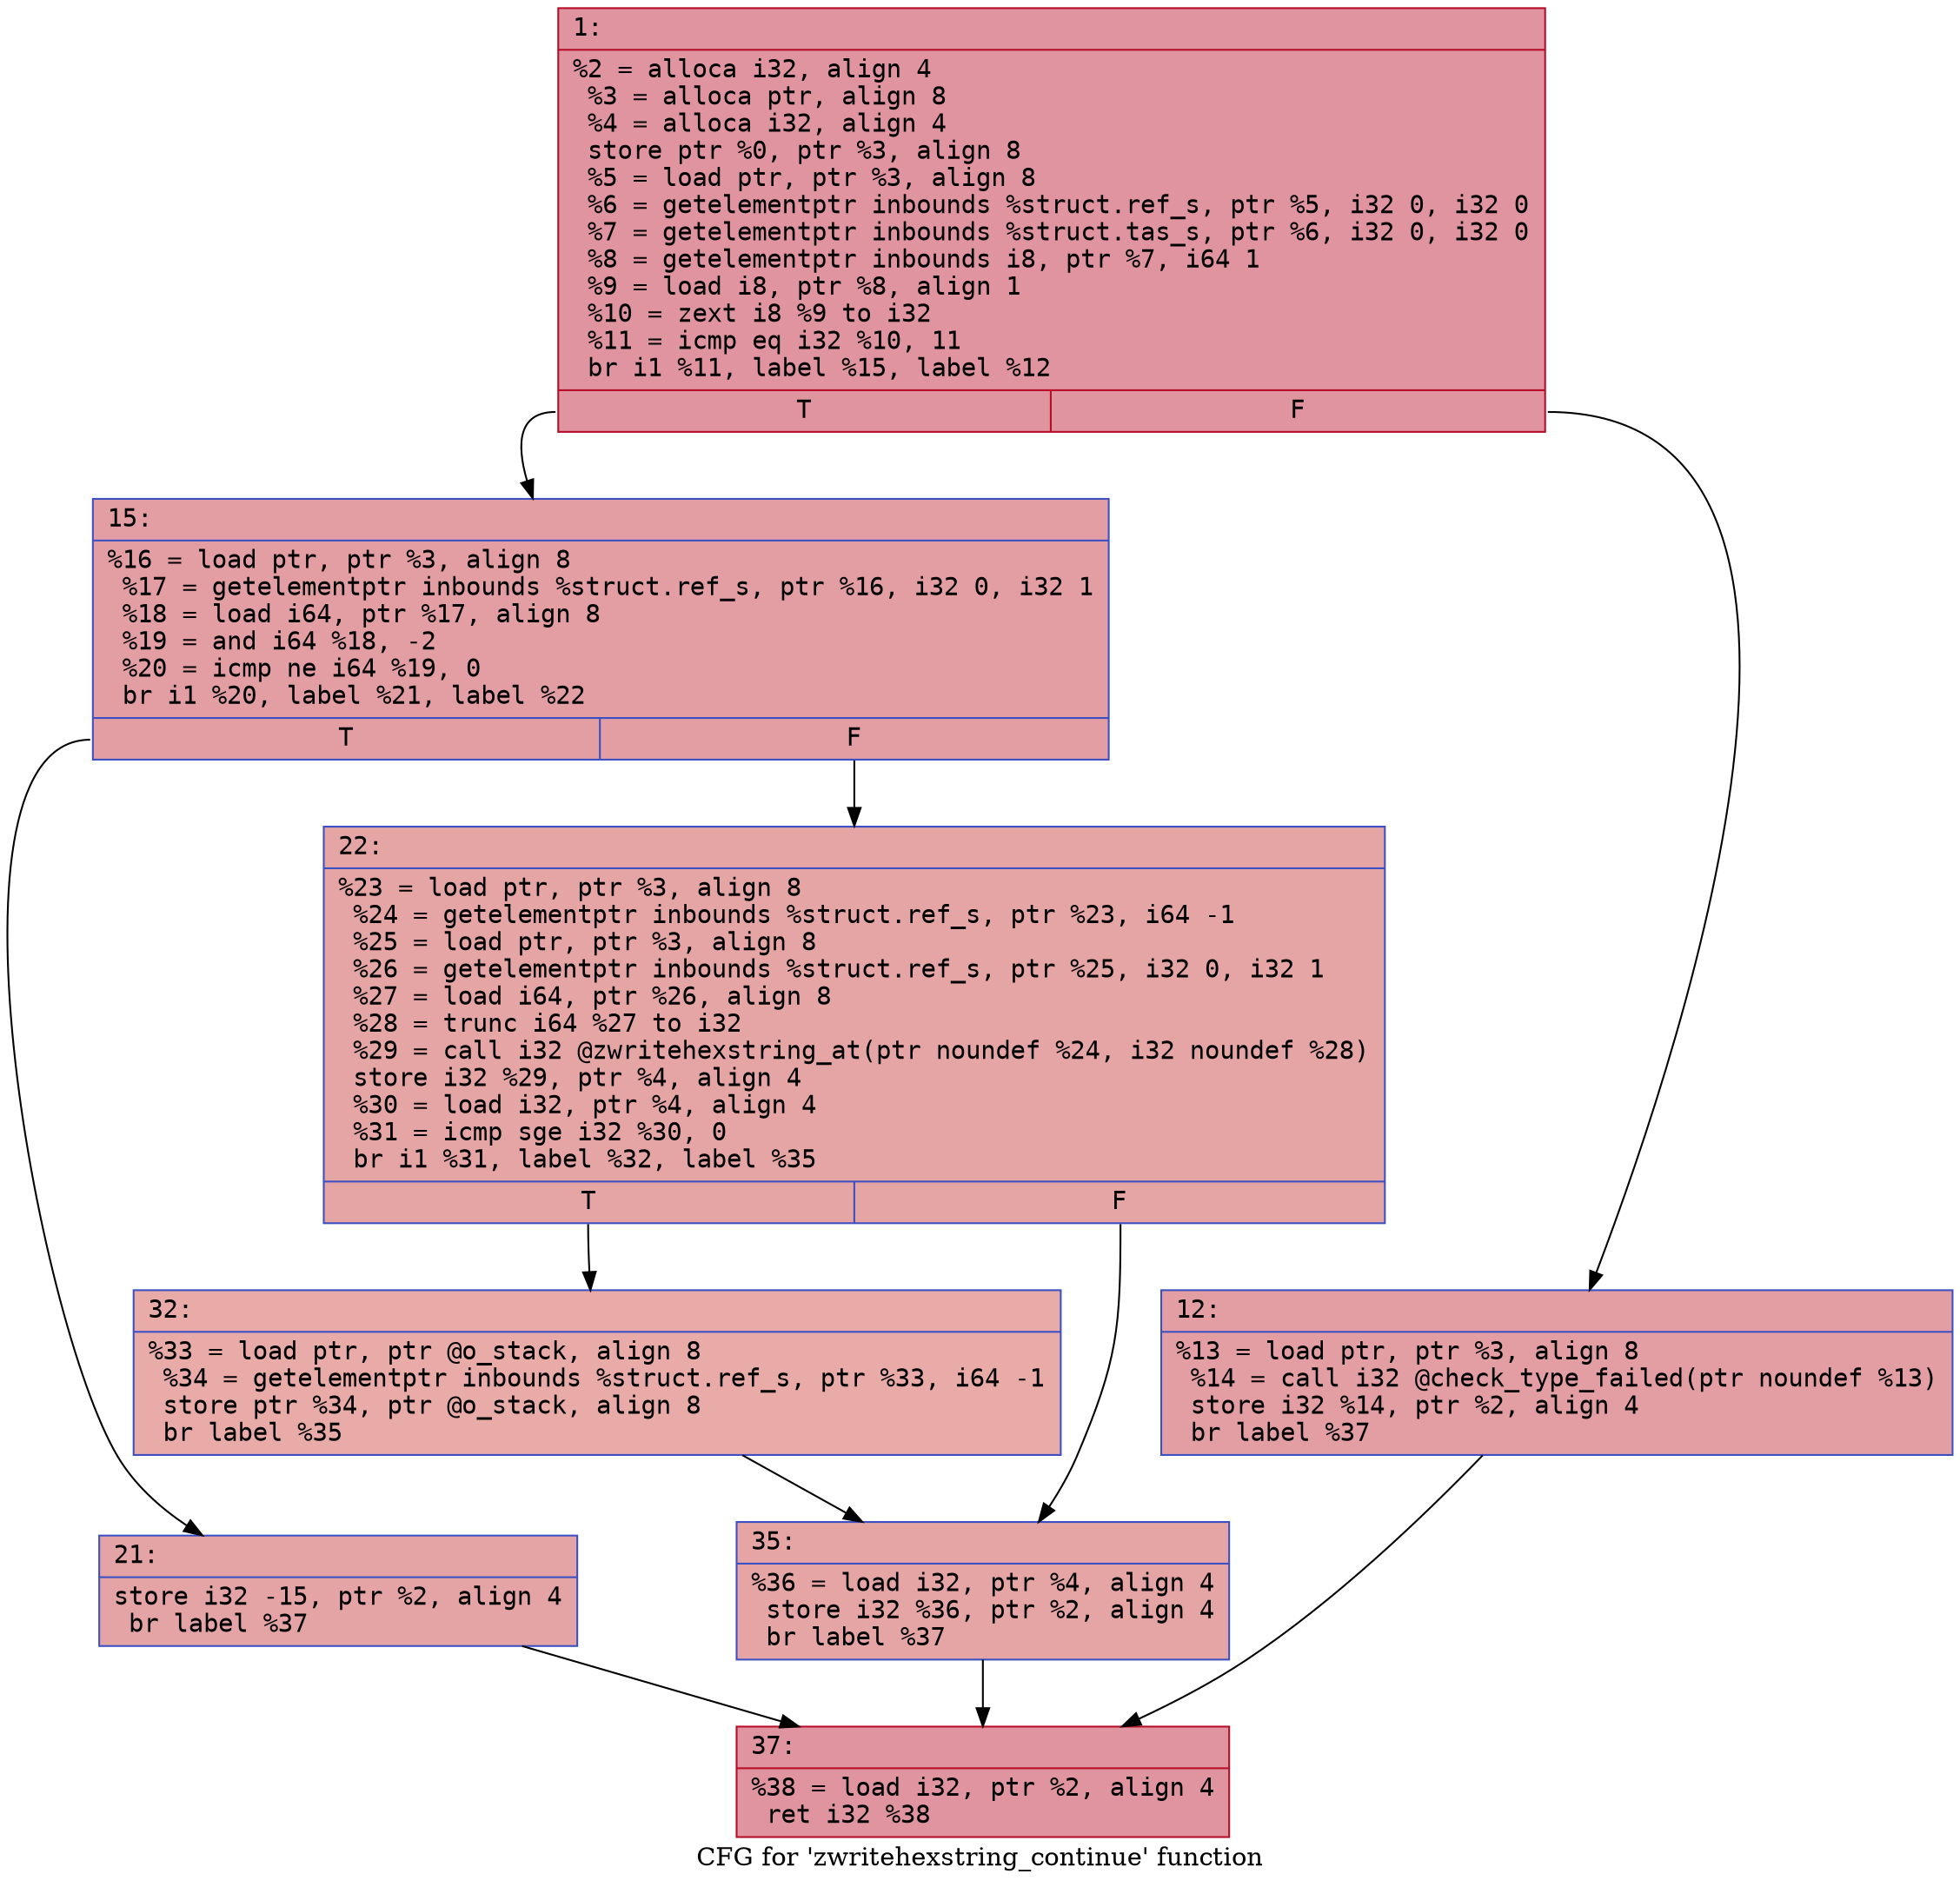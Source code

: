 digraph "CFG for 'zwritehexstring_continue' function" {
	label="CFG for 'zwritehexstring_continue' function";

	Node0x600001a1fde0 [shape=record,color="#b70d28ff", style=filled, fillcolor="#b70d2870" fontname="Courier",label="{1:\l|  %2 = alloca i32, align 4\l  %3 = alloca ptr, align 8\l  %4 = alloca i32, align 4\l  store ptr %0, ptr %3, align 8\l  %5 = load ptr, ptr %3, align 8\l  %6 = getelementptr inbounds %struct.ref_s, ptr %5, i32 0, i32 0\l  %7 = getelementptr inbounds %struct.tas_s, ptr %6, i32 0, i32 0\l  %8 = getelementptr inbounds i8, ptr %7, i64 1\l  %9 = load i8, ptr %8, align 1\l  %10 = zext i8 %9 to i32\l  %11 = icmp eq i32 %10, 11\l  br i1 %11, label %15, label %12\l|{<s0>T|<s1>F}}"];
	Node0x600001a1fde0:s0 -> Node0x600001a1fe80[tooltip="1 -> 15\nProbability 50.00%" ];
	Node0x600001a1fde0:s1 -> Node0x600001a1fe30[tooltip="1 -> 12\nProbability 50.00%" ];
	Node0x600001a1fe30 [shape=record,color="#3d50c3ff", style=filled, fillcolor="#be242e70" fontname="Courier",label="{12:\l|  %13 = load ptr, ptr %3, align 8\l  %14 = call i32 @check_type_failed(ptr noundef %13)\l  store i32 %14, ptr %2, align 4\l  br label %37\l}"];
	Node0x600001a1fe30 -> Node0x600001a00050[tooltip="12 -> 37\nProbability 100.00%" ];
	Node0x600001a1fe80 [shape=record,color="#3d50c3ff", style=filled, fillcolor="#be242e70" fontname="Courier",label="{15:\l|  %16 = load ptr, ptr %3, align 8\l  %17 = getelementptr inbounds %struct.ref_s, ptr %16, i32 0, i32 1\l  %18 = load i64, ptr %17, align 8\l  %19 = and i64 %18, -2\l  %20 = icmp ne i64 %19, 0\l  br i1 %20, label %21, label %22\l|{<s0>T|<s1>F}}"];
	Node0x600001a1fe80:s0 -> Node0x600001a1fed0[tooltip="15 -> 21\nProbability 62.50%" ];
	Node0x600001a1fe80:s1 -> Node0x600001a1ff20[tooltip="15 -> 22\nProbability 37.50%" ];
	Node0x600001a1fed0 [shape=record,color="#3d50c3ff", style=filled, fillcolor="#c32e3170" fontname="Courier",label="{21:\l|  store i32 -15, ptr %2, align 4\l  br label %37\l}"];
	Node0x600001a1fed0 -> Node0x600001a00050[tooltip="21 -> 37\nProbability 100.00%" ];
	Node0x600001a1ff20 [shape=record,color="#3d50c3ff", style=filled, fillcolor="#c5333470" fontname="Courier",label="{22:\l|  %23 = load ptr, ptr %3, align 8\l  %24 = getelementptr inbounds %struct.ref_s, ptr %23, i64 -1\l  %25 = load ptr, ptr %3, align 8\l  %26 = getelementptr inbounds %struct.ref_s, ptr %25, i32 0, i32 1\l  %27 = load i64, ptr %26, align 8\l  %28 = trunc i64 %27 to i32\l  %29 = call i32 @zwritehexstring_at(ptr noundef %24, i32 noundef %28)\l  store i32 %29, ptr %4, align 4\l  %30 = load i32, ptr %4, align 4\l  %31 = icmp sge i32 %30, 0\l  br i1 %31, label %32, label %35\l|{<s0>T|<s1>F}}"];
	Node0x600001a1ff20:s0 -> Node0x600001a1ff70[tooltip="22 -> 32\nProbability 50.00%" ];
	Node0x600001a1ff20:s1 -> Node0x600001a00000[tooltip="22 -> 35\nProbability 50.00%" ];
	Node0x600001a1ff70 [shape=record,color="#3d50c3ff", style=filled, fillcolor="#cc403a70" fontname="Courier",label="{32:\l|  %33 = load ptr, ptr @o_stack, align 8\l  %34 = getelementptr inbounds %struct.ref_s, ptr %33, i64 -1\l  store ptr %34, ptr @o_stack, align 8\l  br label %35\l}"];
	Node0x600001a1ff70 -> Node0x600001a00000[tooltip="32 -> 35\nProbability 100.00%" ];
	Node0x600001a00000 [shape=record,color="#3d50c3ff", style=filled, fillcolor="#c5333470" fontname="Courier",label="{35:\l|  %36 = load i32, ptr %4, align 4\l  store i32 %36, ptr %2, align 4\l  br label %37\l}"];
	Node0x600001a00000 -> Node0x600001a00050[tooltip="35 -> 37\nProbability 100.00%" ];
	Node0x600001a00050 [shape=record,color="#b70d28ff", style=filled, fillcolor="#b70d2870" fontname="Courier",label="{37:\l|  %38 = load i32, ptr %2, align 4\l  ret i32 %38\l}"];
}
